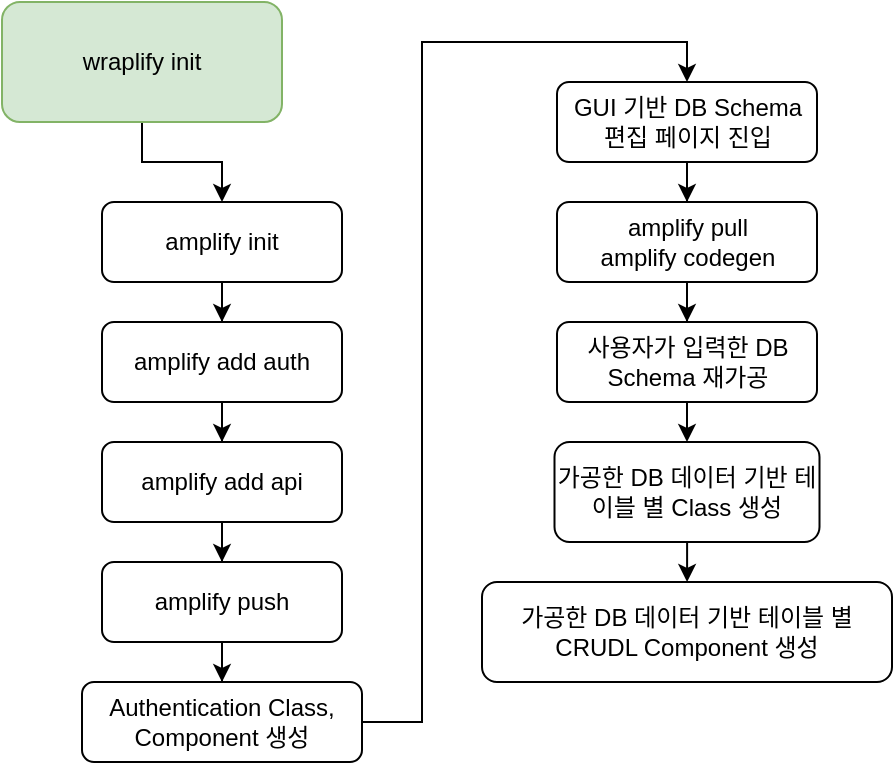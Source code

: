 <mxfile version="15.8.9" type="github">
  <diagram id="C5RBs43oDa-KdzZeNtuy" name="Page-1">
    <mxGraphModel dx="981" dy="549" grid="1" gridSize="10" guides="1" tooltips="1" connect="1" arrows="1" fold="1" page="1" pageScale="1" pageWidth="827" pageHeight="1169" math="0" shadow="0">
      <root>
        <mxCell id="WIyWlLk6GJQsqaUBKTNV-0" />
        <mxCell id="WIyWlLk6GJQsqaUBKTNV-1" parent="WIyWlLk6GJQsqaUBKTNV-0" />
        <mxCell id="dJdg-9fTCSTlBK0RJ9ad-12" style="edgeStyle=orthogonalEdgeStyle;rounded=0;orthogonalLoop=1;jettySize=auto;html=1;exitX=0.5;exitY=1;exitDx=0;exitDy=0;entryX=0.5;entryY=0;entryDx=0;entryDy=0;" edge="1" parent="WIyWlLk6GJQsqaUBKTNV-1" source="dJdg-9fTCSTlBK0RJ9ad-2" target="dJdg-9fTCSTlBK0RJ9ad-4">
          <mxGeometry relative="1" as="geometry" />
        </mxCell>
        <mxCell id="dJdg-9fTCSTlBK0RJ9ad-2" value="wraplify init" style="rounded=1;whiteSpace=wrap;html=1;fontSize=12;glass=0;strokeWidth=1;shadow=0;fillColor=#d5e8d4;strokeColor=#82b366;" vertex="1" parent="WIyWlLk6GJQsqaUBKTNV-1">
          <mxGeometry x="110" y="190" width="140" height="60" as="geometry" />
        </mxCell>
        <mxCell id="dJdg-9fTCSTlBK0RJ9ad-6" value="" style="edgeStyle=orthogonalEdgeStyle;rounded=0;orthogonalLoop=1;jettySize=auto;html=1;" edge="1" parent="WIyWlLk6GJQsqaUBKTNV-1" source="dJdg-9fTCSTlBK0RJ9ad-4" target="dJdg-9fTCSTlBK0RJ9ad-5">
          <mxGeometry relative="1" as="geometry" />
        </mxCell>
        <mxCell id="dJdg-9fTCSTlBK0RJ9ad-4" value="amplify init" style="rounded=1;whiteSpace=wrap;html=1;fontSize=12;glass=0;strokeWidth=1;shadow=0;" vertex="1" parent="WIyWlLk6GJQsqaUBKTNV-1">
          <mxGeometry x="160" y="290" width="120" height="40" as="geometry" />
        </mxCell>
        <mxCell id="dJdg-9fTCSTlBK0RJ9ad-8" value="" style="edgeStyle=orthogonalEdgeStyle;rounded=0;orthogonalLoop=1;jettySize=auto;html=1;" edge="1" parent="WIyWlLk6GJQsqaUBKTNV-1" source="dJdg-9fTCSTlBK0RJ9ad-5" target="dJdg-9fTCSTlBK0RJ9ad-7">
          <mxGeometry relative="1" as="geometry" />
        </mxCell>
        <mxCell id="dJdg-9fTCSTlBK0RJ9ad-5" value="amplify add auth" style="rounded=1;whiteSpace=wrap;html=1;fontSize=12;glass=0;strokeWidth=1;shadow=0;" vertex="1" parent="WIyWlLk6GJQsqaUBKTNV-1">
          <mxGeometry x="160" y="350" width="120" height="40" as="geometry" />
        </mxCell>
        <mxCell id="dJdg-9fTCSTlBK0RJ9ad-10" value="" style="edgeStyle=orthogonalEdgeStyle;rounded=0;orthogonalLoop=1;jettySize=auto;html=1;" edge="1" parent="WIyWlLk6GJQsqaUBKTNV-1" source="dJdg-9fTCSTlBK0RJ9ad-7" target="dJdg-9fTCSTlBK0RJ9ad-9">
          <mxGeometry relative="1" as="geometry" />
        </mxCell>
        <mxCell id="dJdg-9fTCSTlBK0RJ9ad-7" value="amplify add api" style="rounded=1;whiteSpace=wrap;html=1;fontSize=12;glass=0;strokeWidth=1;shadow=0;" vertex="1" parent="WIyWlLk6GJQsqaUBKTNV-1">
          <mxGeometry x="160" y="410" width="120" height="40" as="geometry" />
        </mxCell>
        <mxCell id="dJdg-9fTCSTlBK0RJ9ad-14" value="" style="edgeStyle=orthogonalEdgeStyle;rounded=0;orthogonalLoop=1;jettySize=auto;html=1;" edge="1" parent="WIyWlLk6GJQsqaUBKTNV-1" source="dJdg-9fTCSTlBK0RJ9ad-9" target="dJdg-9fTCSTlBK0RJ9ad-13">
          <mxGeometry relative="1" as="geometry" />
        </mxCell>
        <mxCell id="dJdg-9fTCSTlBK0RJ9ad-9" value="amplify push" style="rounded=1;whiteSpace=wrap;html=1;fontSize=12;glass=0;strokeWidth=1;shadow=0;" vertex="1" parent="WIyWlLk6GJQsqaUBKTNV-1">
          <mxGeometry x="160" y="470" width="120" height="40" as="geometry" />
        </mxCell>
        <mxCell id="dJdg-9fTCSTlBK0RJ9ad-16" value="" style="edgeStyle=orthogonalEdgeStyle;rounded=0;orthogonalLoop=1;jettySize=auto;html=1;entryX=0.5;entryY=0;entryDx=0;entryDy=0;" edge="1" parent="WIyWlLk6GJQsqaUBKTNV-1" source="dJdg-9fTCSTlBK0RJ9ad-13" target="dJdg-9fTCSTlBK0RJ9ad-15">
          <mxGeometry relative="1" as="geometry">
            <Array as="points">
              <mxPoint x="320" y="550" />
              <mxPoint x="320" y="210" />
              <mxPoint x="453" y="210" />
            </Array>
          </mxGeometry>
        </mxCell>
        <mxCell id="dJdg-9fTCSTlBK0RJ9ad-13" value="Authentication Class, Component 생성" style="rounded=1;whiteSpace=wrap;html=1;fontSize=12;glass=0;strokeWidth=1;shadow=0;" vertex="1" parent="WIyWlLk6GJQsqaUBKTNV-1">
          <mxGeometry x="150" y="530" width="140" height="40" as="geometry" />
        </mxCell>
        <mxCell id="dJdg-9fTCSTlBK0RJ9ad-18" value="" style="edgeStyle=orthogonalEdgeStyle;rounded=0;orthogonalLoop=1;jettySize=auto;html=1;" edge="1" parent="WIyWlLk6GJQsqaUBKTNV-1" source="dJdg-9fTCSTlBK0RJ9ad-15" target="dJdg-9fTCSTlBK0RJ9ad-17">
          <mxGeometry relative="1" as="geometry" />
        </mxCell>
        <mxCell id="dJdg-9fTCSTlBK0RJ9ad-15" value="GUI 기반 DB Schema 편집 페이지 진입" style="rounded=1;whiteSpace=wrap;html=1;fontSize=12;glass=0;strokeWidth=1;shadow=0;" vertex="1" parent="WIyWlLk6GJQsqaUBKTNV-1">
          <mxGeometry x="387.5" y="230" width="130" height="40" as="geometry" />
        </mxCell>
        <mxCell id="dJdg-9fTCSTlBK0RJ9ad-20" value="" style="edgeStyle=orthogonalEdgeStyle;rounded=0;orthogonalLoop=1;jettySize=auto;html=1;" edge="1" parent="WIyWlLk6GJQsqaUBKTNV-1" source="dJdg-9fTCSTlBK0RJ9ad-17" target="dJdg-9fTCSTlBK0RJ9ad-19">
          <mxGeometry relative="1" as="geometry" />
        </mxCell>
        <mxCell id="dJdg-9fTCSTlBK0RJ9ad-17" value="amplify pull&lt;br&gt;amplify codegen" style="rounded=1;whiteSpace=wrap;html=1;fontSize=12;glass=0;strokeWidth=1;shadow=0;" vertex="1" parent="WIyWlLk6GJQsqaUBKTNV-1">
          <mxGeometry x="387.5" y="290" width="130" height="40" as="geometry" />
        </mxCell>
        <mxCell id="dJdg-9fTCSTlBK0RJ9ad-22" value="" style="edgeStyle=orthogonalEdgeStyle;rounded=0;orthogonalLoop=1;jettySize=auto;html=1;" edge="1" parent="WIyWlLk6GJQsqaUBKTNV-1" source="dJdg-9fTCSTlBK0RJ9ad-19" target="dJdg-9fTCSTlBK0RJ9ad-21">
          <mxGeometry relative="1" as="geometry" />
        </mxCell>
        <mxCell id="dJdg-9fTCSTlBK0RJ9ad-19" value="사용자가 입력한 DB Schema 재가공" style="rounded=1;whiteSpace=wrap;html=1;fontSize=12;glass=0;strokeWidth=1;shadow=0;" vertex="1" parent="WIyWlLk6GJQsqaUBKTNV-1">
          <mxGeometry x="387.5" y="350" width="130" height="40" as="geometry" />
        </mxCell>
        <mxCell id="dJdg-9fTCSTlBK0RJ9ad-24" value="" style="edgeStyle=orthogonalEdgeStyle;rounded=0;orthogonalLoop=1;jettySize=auto;html=1;" edge="1" parent="WIyWlLk6GJQsqaUBKTNV-1" source="dJdg-9fTCSTlBK0RJ9ad-21" target="dJdg-9fTCSTlBK0RJ9ad-23">
          <mxGeometry relative="1" as="geometry" />
        </mxCell>
        <mxCell id="dJdg-9fTCSTlBK0RJ9ad-21" value="가공한 DB 데이터 기반 테이블 별 Class 생성" style="rounded=1;whiteSpace=wrap;html=1;fontSize=12;glass=0;strokeWidth=1;shadow=0;" vertex="1" parent="WIyWlLk6GJQsqaUBKTNV-1">
          <mxGeometry x="386.25" y="410" width="132.5" height="50" as="geometry" />
        </mxCell>
        <mxCell id="dJdg-9fTCSTlBK0RJ9ad-23" value="가공한 DB 데이터 기반 테이블 별 CRUDL Component 생성" style="rounded=1;whiteSpace=wrap;html=1;fontSize=12;glass=0;strokeWidth=1;shadow=0;" vertex="1" parent="WIyWlLk6GJQsqaUBKTNV-1">
          <mxGeometry x="350" y="480" width="205" height="50" as="geometry" />
        </mxCell>
      </root>
    </mxGraphModel>
  </diagram>
</mxfile>
